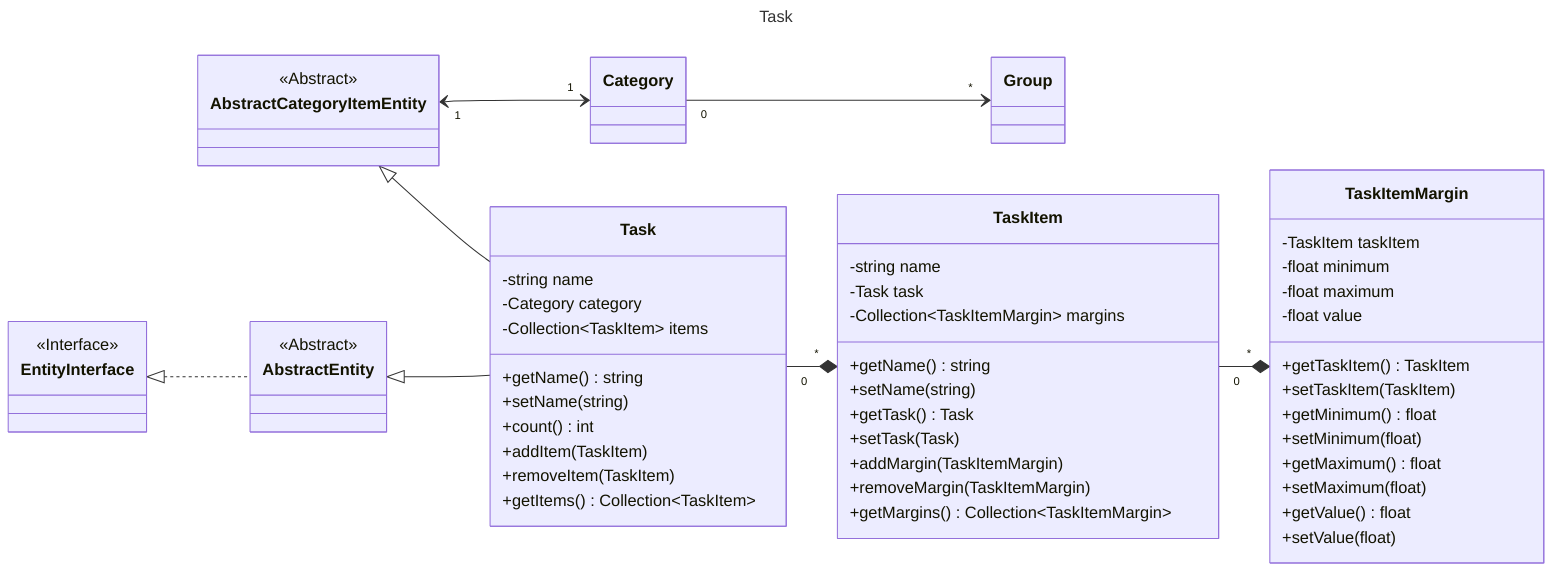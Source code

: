 ---
title: Task
---

classDiagram
    direction LR

    class Group {
    }

    class Category {
    }

    class AbstractCategoryItemEntity {
        <<Abstract>>
    }

    class Task {
        -string name
        -Category category
        -Collection~TaskItem~ items
        +getName() string
        +setName(string)
        +count() int
        +addItem(TaskItem)
        +removeItem(TaskItem)
        +getItems() Collection~TaskItem~
    }

    class TaskItem {
        -string name
        -Task task
        -Collection~TaskItemMargin~ margins
        +getName() string
        +setName(string)
        +getTask() Task
        +setTask(Task)
        +addMargin(TaskItemMargin)
        +removeMargin(TaskItemMargin)
        +getMargins() Collection~TaskItemMargin~
    }

    class TaskItemMargin {
        -TaskItem taskItem
        -float minimum
        -float maximum
        -float value
        +getTaskItem() TaskItem
        +setTaskItem(TaskItem)
        +getMinimum() float
        +setMinimum(float)
        +getMaximum() float
        +setMaximum(float)
        +getValue() float
        +setValue(float)
    }

    class AbstractEntity {
        <<Abstract>>
    }
    class EntityInterface {
        <<Interface>>
    }

    EntityInterface <|.. AbstractEntity
    AbstractEntity <|-- Task
    AbstractCategoryItemEntity <|-- Task
    AbstractCategoryItemEntity "1" <--> "1" Category
    Task "0" --* "*" TaskItem
    TaskItem "0" --* "*" TaskItemMargin
    Category "0" --> "*" Group

    click EntityInterface call nodeCallback()
    click AbstractEntity call nodeCallback()
    click AbstractCategoryItemEntity call nodeCallback()
    click Category call nodeCallback()
    click Group call nodeCallback()